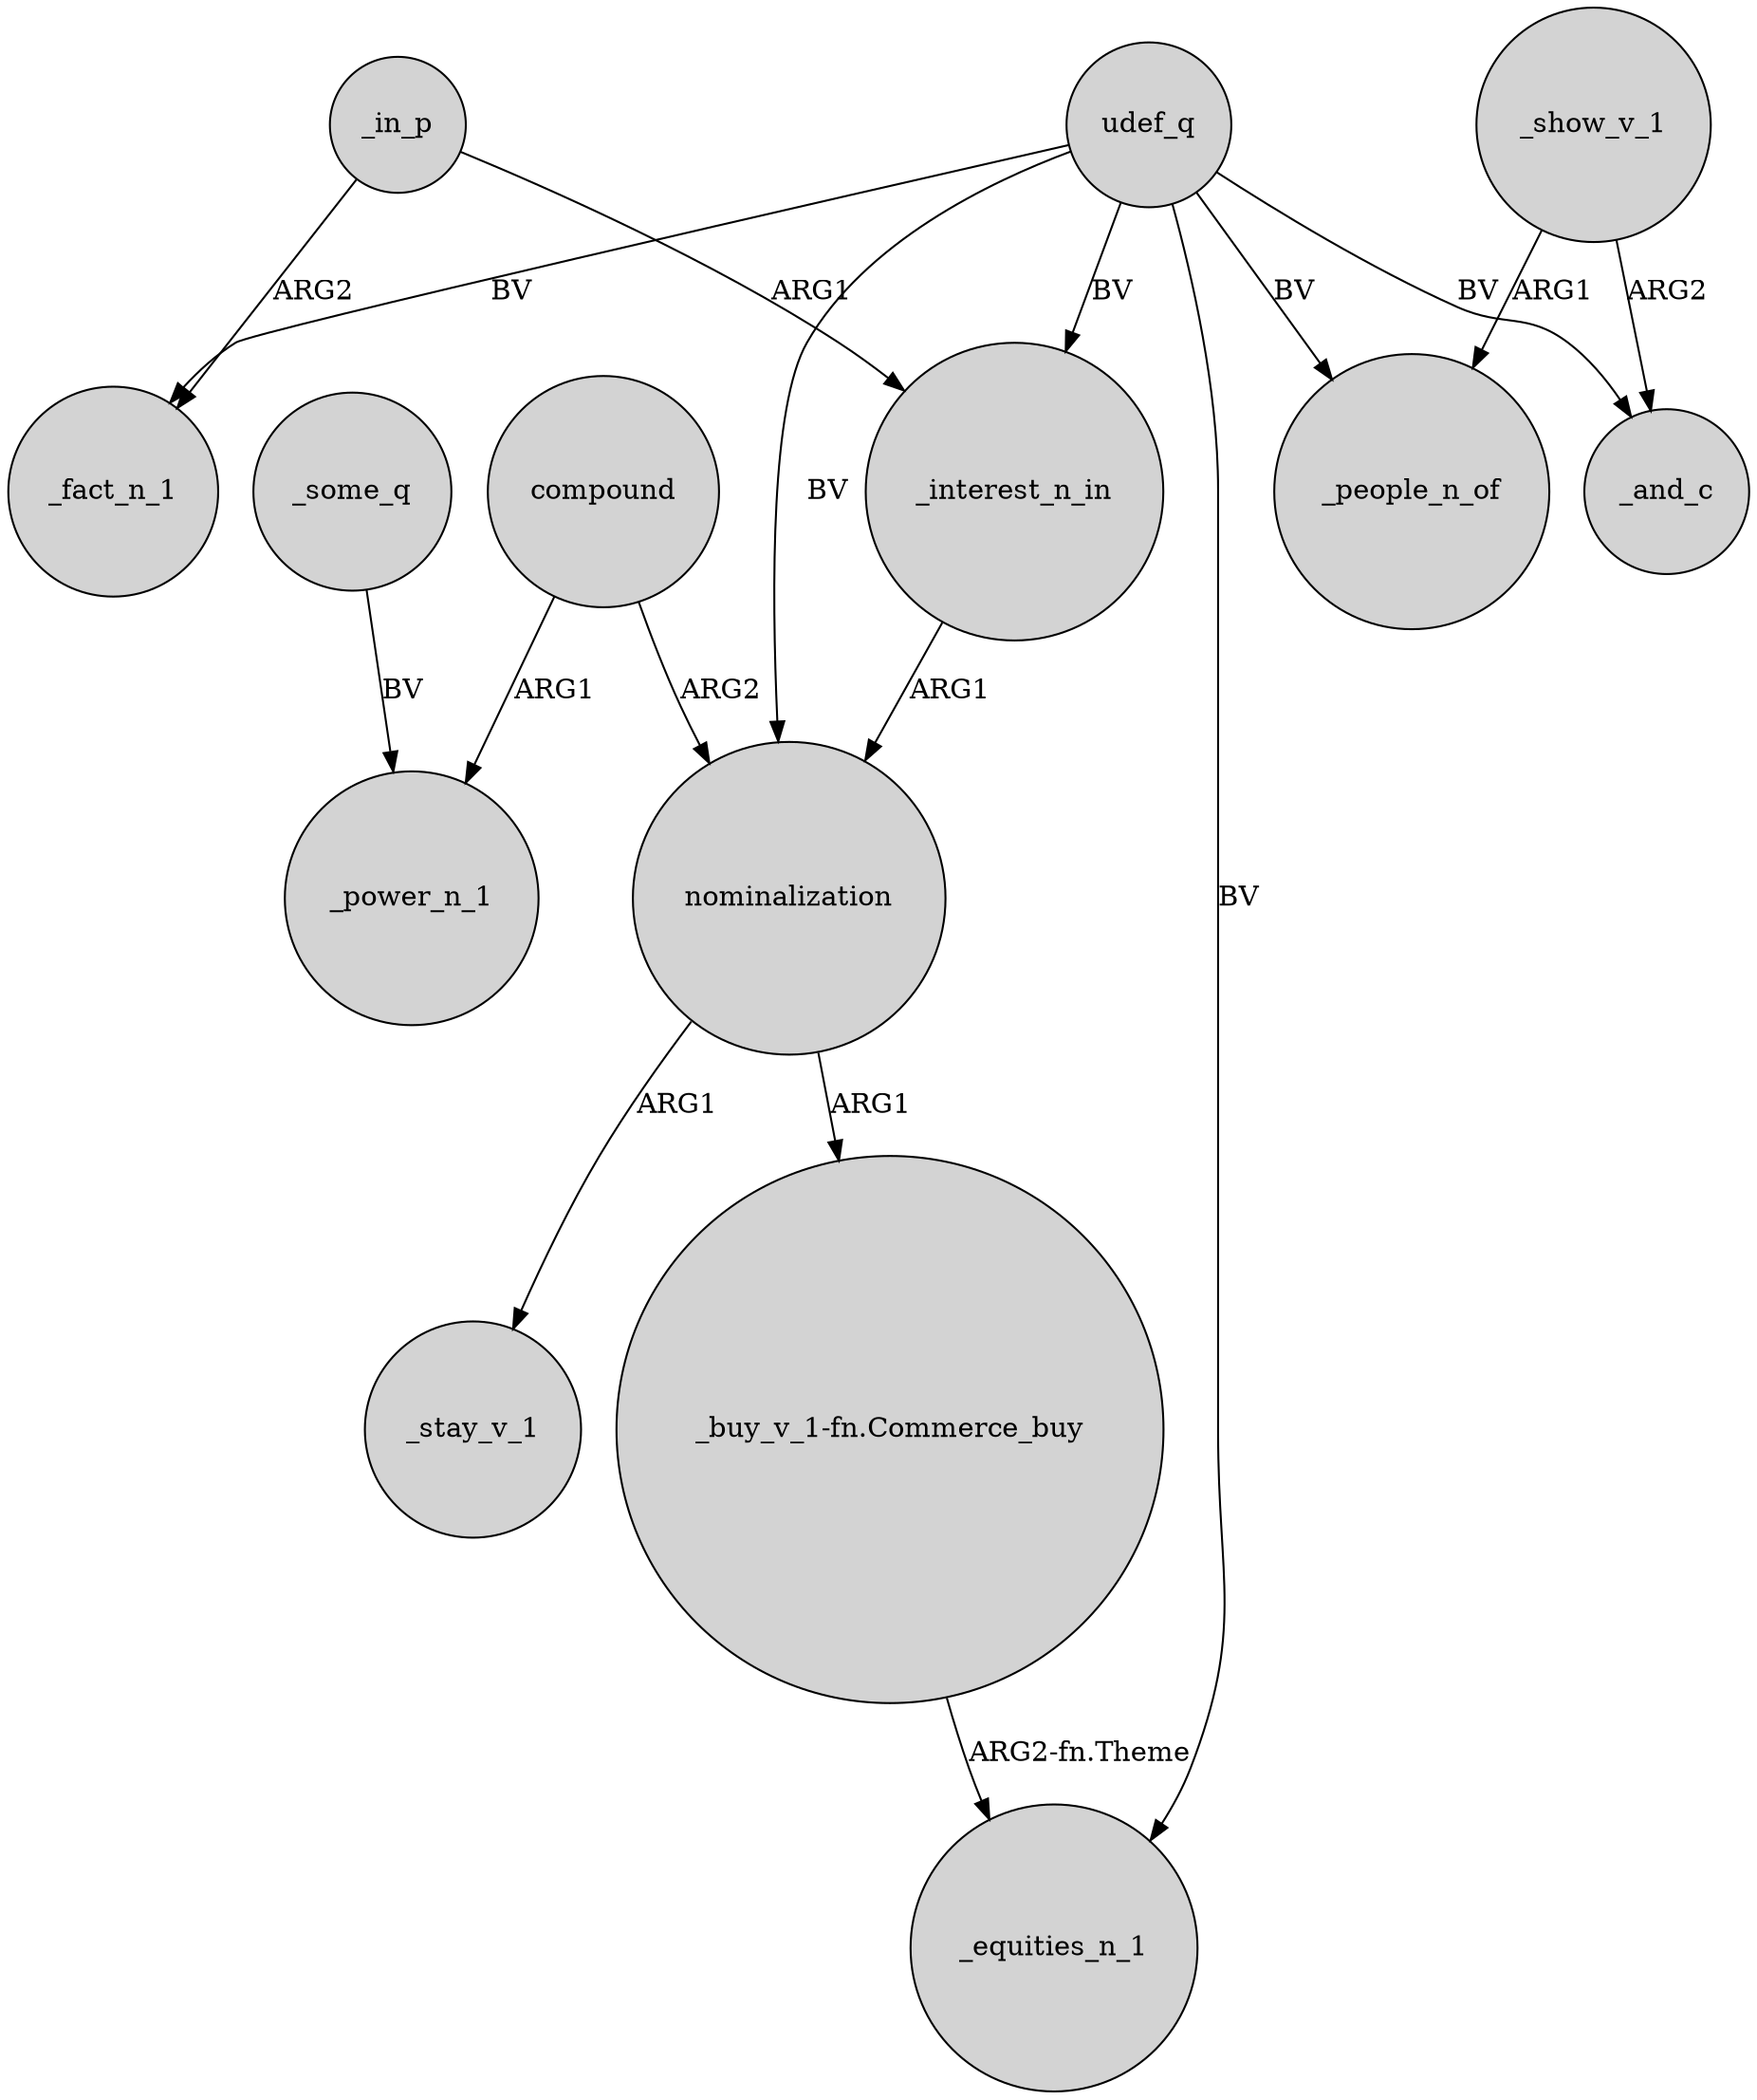digraph {
	node [shape=circle style=filled]
	_in_p -> _fact_n_1 [label=ARG2]
	nominalization -> "_buy_v_1-fn.Commerce_buy" [label=ARG1]
	_some_q -> _power_n_1 [label=BV]
	_show_v_1 -> _and_c [label=ARG2]
	_in_p -> _interest_n_in [label=ARG1]
	compound -> nominalization [label=ARG2]
	udef_q -> _interest_n_in [label=BV]
	_show_v_1 -> _people_n_of [label=ARG1]
	_interest_n_in -> nominalization [label=ARG1]
	udef_q -> _and_c [label=BV]
	compound -> _power_n_1 [label=ARG1]
	udef_q -> _fact_n_1 [label=BV]
	"_buy_v_1-fn.Commerce_buy" -> _equities_n_1 [label="ARG2-fn.Theme"]
	nominalization -> _stay_v_1 [label=ARG1]
	udef_q -> nominalization [label=BV]
	udef_q -> _equities_n_1 [label=BV]
	udef_q -> _people_n_of [label=BV]
}
